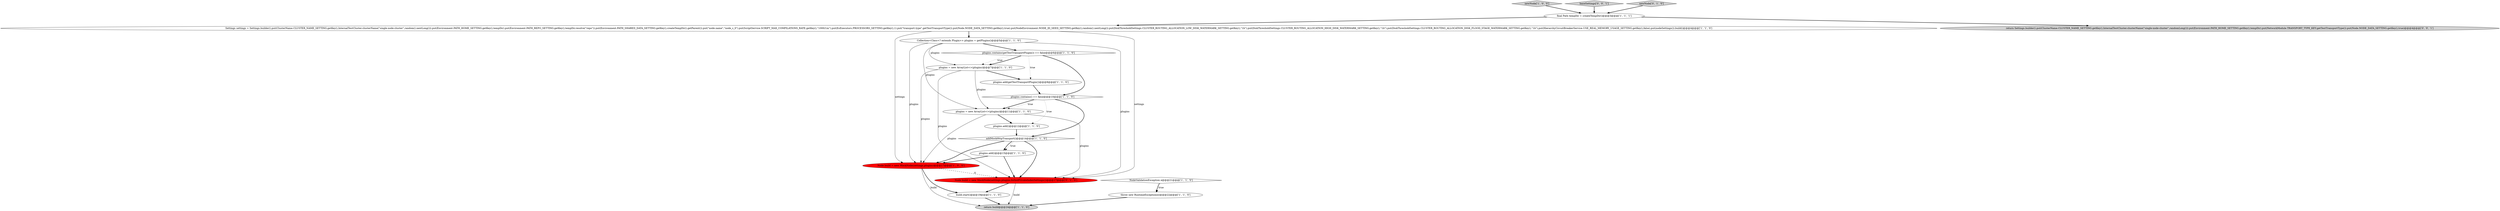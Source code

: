 digraph {
15 [style = filled, label = "Node build = new MockNode(settings,plugins)@@@17@@@['1', '0', '0']", fillcolor = red, shape = ellipse image = "AAA1AAABBB1BBB"];
1 [style = filled, label = "NodeValidationException e@@@21@@@['1', '1', '0']", fillcolor = white, shape = diamond image = "AAA0AAABBB1BBB"];
3 [style = filled, label = "newNode['1', '0', '0']", fillcolor = lightgray, shape = diamond image = "AAA0AAABBB1BBB"];
8 [style = filled, label = "Settings settings = Settings.builder().put(ClusterName.CLUSTER_NAME_SETTING.getKey(),InternalTestCluster.clusterName(\"single-node-cluster\",random().nextLong())).put(Environment.PATH_HOME_SETTING.getKey(),tempDir).put(Environment.PATH_REPO_SETTING.getKey(),tempDir.resolve(\"repo\")).put(Environment.PATH_SHARED_DATA_SETTING.getKey(),createTempDir().getParent()).put(\"node.name\",\"node_s_0\").put(ScriptService.SCRIPT_MAX_COMPILATIONS_RATE.getKey(),\"1000/1m\").put(EsExecutors.PROCESSORS_SETTING.getKey(),1).put(\"transport.type\",getTestTransportType()).put(Node.NODE_DATA_SETTING.getKey(),true).put(NodeEnvironment.NODE_ID_SEED_SETTING.getKey(),random().nextLong()).put(DiskThresholdSettings.CLUSTER_ROUTING_ALLOCATION_LOW_DISK_WATERMARK_SETTING.getKey(),\"1b\").put(DiskThresholdSettings.CLUSTER_ROUTING_ALLOCATION_HIGH_DISK_WATERMARK_SETTING.getKey(),\"1b\").put(DiskThresholdSettings.CLUSTER_ROUTING_ALLOCATION_DISK_FLOOD_STAGE_WATERMARK_SETTING.getKey(),\"1b\").put(HierarchyCircuitBreakerService.USE_REAL_MEMORY_USAGE_SETTING.getKey(),false).put(nodeSettings()).build()@@@4@@@['1', '1', '0']", fillcolor = white, shape = ellipse image = "AAA0AAABBB1BBB"];
7 [style = filled, label = "build.start()@@@19@@@['1', '1', '0']", fillcolor = white, shape = ellipse image = "AAA0AAABBB1BBB"];
14 [style = filled, label = "addMockHttpTransport()@@@14@@@['1', '1', '0']", fillcolor = white, shape = diamond image = "AAA0AAABBB1BBB"];
2 [style = filled, label = "plugins.contains() == false@@@10@@@['1', '1', '0']", fillcolor = white, shape = diamond image = "AAA0AAABBB1BBB"];
20 [style = filled, label = "baseSettings['0', '0', '1']", fillcolor = lightgray, shape = diamond image = "AAA0AAABBB3BBB"];
10 [style = filled, label = "final Path tempDir = createTempDir()@@@3@@@['1', '1', '1']", fillcolor = white, shape = ellipse image = "AAA0AAABBB1BBB"];
16 [style = filled, label = "return build@@@24@@@['1', '1', '0']", fillcolor = lightgray, shape = ellipse image = "AAA0AAABBB1BBB"];
17 [style = filled, label = "newNode['0', '1', '0']", fillcolor = lightgray, shape = diamond image = "AAA0AAABBB2BBB"];
18 [style = filled, label = "Node build = new MockNode(settings,plugins,forbidPrivateIndexSettings())@@@17@@@['0', '1', '0']", fillcolor = red, shape = ellipse image = "AAA1AAABBB2BBB"];
5 [style = filled, label = "plugins.contains(getTestTransportPlugin()) == false@@@6@@@['1', '1', '0']", fillcolor = white, shape = diamond image = "AAA0AAABBB1BBB"];
12 [style = filled, label = "plugins.add()@@@12@@@['1', '1', '0']", fillcolor = white, shape = ellipse image = "AAA0AAABBB1BBB"];
11 [style = filled, label = "plugins.add()@@@15@@@['1', '1', '0']", fillcolor = white, shape = ellipse image = "AAA0AAABBB1BBB"];
13 [style = filled, label = "plugins = new ArrayList<>(plugins)@@@11@@@['1', '1', '0']", fillcolor = white, shape = ellipse image = "AAA0AAABBB1BBB"];
9 [style = filled, label = "plugins.add(getTestTransportPlugin())@@@8@@@['1', '1', '0']", fillcolor = white, shape = ellipse image = "AAA0AAABBB1BBB"];
4 [style = filled, label = "throw new RuntimeException(e)@@@22@@@['1', '1', '0']", fillcolor = white, shape = ellipse image = "AAA0AAABBB1BBB"];
0 [style = filled, label = "Collection<Class<? extends Plugin>> plugins = getPlugins()@@@5@@@['1', '1', '0']", fillcolor = white, shape = ellipse image = "AAA0AAABBB1BBB"];
6 [style = filled, label = "plugins = new ArrayList<>(plugins)@@@7@@@['1', '1', '0']", fillcolor = white, shape = ellipse image = "AAA0AAABBB1BBB"];
19 [style = filled, label = "return Settings.builder().put(ClusterName.CLUSTER_NAME_SETTING.getKey(),InternalTestCluster.clusterName(\"single-node-cluster\",randomLong())).put(Environment.PATH_HOME_SETTING.getKey(),tempDir).put(NetworkModule.TRANSPORT_TYPE_KEY,getTestTransportType()).put(Node.NODE_DATA_SETTING.getKey(),true)@@@4@@@['0', '0', '1']", fillcolor = lightgray, shape = ellipse image = "AAA0AAABBB3BBB"];
8->18 [style = solid, label="settings"];
17->10 [style = bold, label=""];
13->15 [style = solid, label="plugins"];
1->4 [style = bold, label=""];
15->16 [style = solid, label="build"];
15->7 [style = bold, label=""];
9->2 [style = bold, label=""];
8->15 [style = solid, label="settings"];
0->6 [style = solid, label="plugins"];
10->19 [style = bold, label=""];
18->16 [style = solid, label="build"];
15->18 [style = dashed, label="0"];
5->6 [style = dotted, label="true"];
1->4 [style = dotted, label="true"];
13->18 [style = solid, label="plugins"];
6->18 [style = solid, label="plugins"];
6->15 [style = solid, label="plugins"];
11->18 [style = bold, label=""];
11->15 [style = bold, label=""];
0->18 [style = solid, label="plugins"];
2->13 [style = bold, label=""];
20->10 [style = bold, label=""];
6->13 [style = solid, label="plugins"];
8->0 [style = bold, label=""];
3->10 [style = bold, label=""];
5->2 [style = bold, label=""];
13->12 [style = bold, label=""];
5->6 [style = bold, label=""];
10->8 [style = bold, label=""];
0->15 [style = solid, label="plugins"];
2->14 [style = bold, label=""];
7->16 [style = bold, label=""];
12->14 [style = bold, label=""];
0->13 [style = solid, label="plugins"];
2->12 [style = dotted, label="true"];
5->9 [style = dotted, label="true"];
14->11 [style = dotted, label="true"];
14->18 [style = bold, label=""];
14->15 [style = bold, label=""];
6->9 [style = bold, label=""];
18->7 [style = bold, label=""];
14->11 [style = bold, label=""];
2->13 [style = dotted, label="true"];
4->16 [style = bold, label=""];
0->5 [style = bold, label=""];
}
